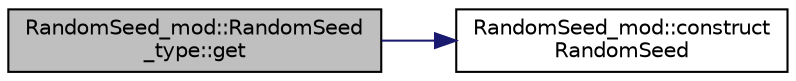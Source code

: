 digraph "RandomSeed_mod::RandomSeed_type::get"
{
 // LATEX_PDF_SIZE
  edge [fontname="Helvetica",fontsize="10",labelfontname="Helvetica",labelfontsize="10"];
  node [fontname="Helvetica",fontsize="10",shape=record];
  rankdir="LR";
  Node1 [label="RandomSeed_mod::RandomSeed\l_type::get",height=0.2,width=0.4,color="black", fillcolor="grey75", style="filled", fontcolor="black",tooltip=" "];
  Node1 -> Node2 [color="midnightblue",fontsize="10",style="solid"];
  Node2 [label="RandomSeed_mod::construct\lRandomSeed",height=0.2,width=0.4,color="black", fillcolor="white", style="filled",URL="$namespaceRandomSeed__mod.html#ac810aab3874274bade9130d1395dd8cc",tooltip="This is the constructor of the RandomSeed_type class. Initialize the seed of the random number genera..."];
}
